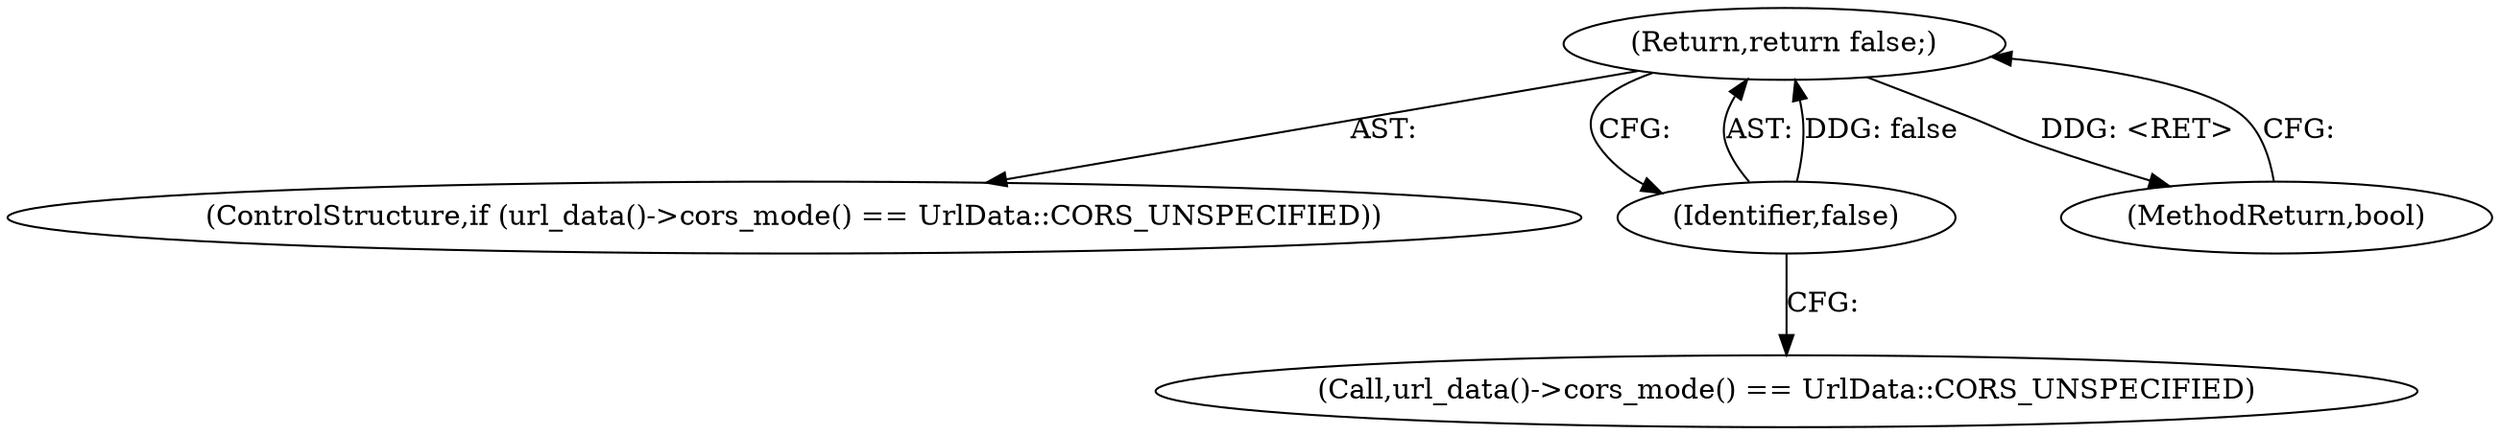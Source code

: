 digraph "1_Chrome_a9cbaa7a40e2b2723cfc2f266c42f4980038a949_3@del" {
"1000106" [label="(Return,return false;)"];
"1000107" [label="(Identifier,false)"];
"1000102" [label="(ControlStructure,if (url_data()->cors_mode() == UrlData::CORS_UNSPECIFIED))"];
"1000107" [label="(Identifier,false)"];
"1000118" [label="(MethodReturn,bool)"];
"1000106" [label="(Return,return false;)"];
"1000103" [label="(Call,url_data()->cors_mode() == UrlData::CORS_UNSPECIFIED)"];
"1000106" -> "1000102"  [label="AST: "];
"1000106" -> "1000107"  [label="CFG: "];
"1000107" -> "1000106"  [label="AST: "];
"1000118" -> "1000106"  [label="CFG: "];
"1000106" -> "1000118"  [label="DDG: <RET>"];
"1000107" -> "1000106"  [label="DDG: false"];
"1000107" -> "1000103"  [label="CFG: "];
}
